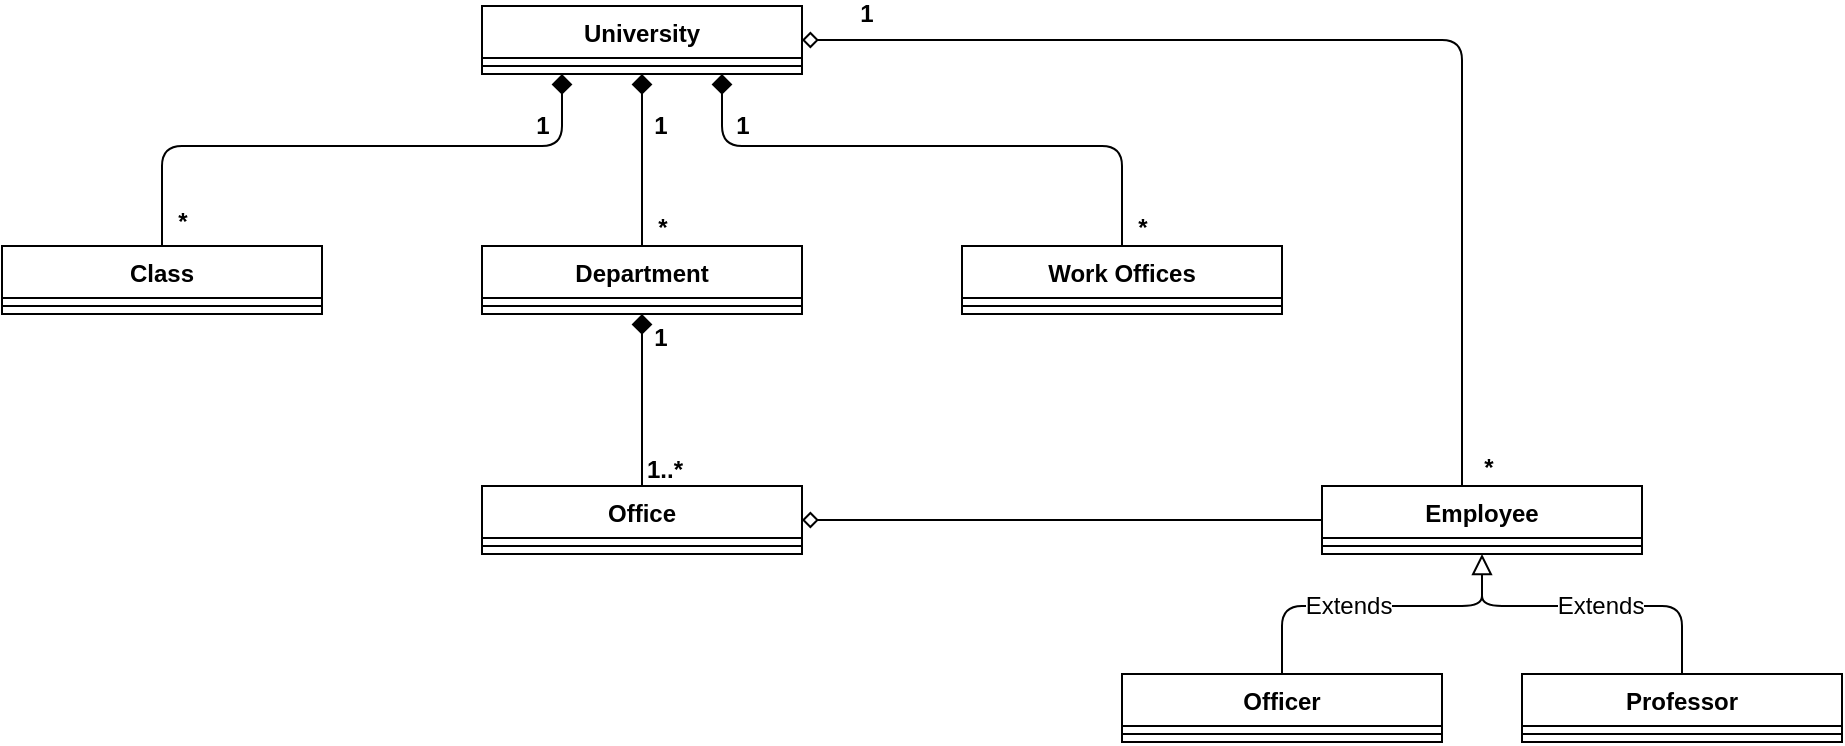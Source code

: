 <mxfile version="14.7.6" type="device"><diagram id="lkwwYwIlzfjwVuI6EG1x" name="Page-1"><mxGraphModel dx="2937" dy="282" grid="1" gridSize="10" guides="1" tooltips="1" connect="1" arrows="1" fold="1" page="1" pageScale="1" pageWidth="1169" pageHeight="827" math="0" shadow="0"><root><mxCell id="0"/><mxCell id="1" parent="0"/><mxCell id="l3mAioH_DiHX-bHMQ9Lf-1" value="University" style="swimlane;fontStyle=1;align=center;verticalAlign=top;childLayout=stackLayout;horizontal=1;startSize=26;horizontalStack=0;resizeParent=1;resizeParentMax=0;resizeLast=0;collapsible=1;marginBottom=0;" parent="1" vertex="1"><mxGeometry x="-1973" y="230" width="160" height="34" as="geometry"/></mxCell><mxCell id="l3mAioH_DiHX-bHMQ9Lf-3" value="" style="line;strokeWidth=1;fillColor=none;align=left;verticalAlign=middle;spacingTop=-1;spacingLeft=3;spacingRight=3;rotatable=0;labelPosition=right;points=[];portConstraint=eastwest;fontStyle=1" parent="l3mAioH_DiHX-bHMQ9Lf-1" vertex="1"><mxGeometry y="26" width="160" height="8" as="geometry"/></mxCell><mxCell id="l3mAioH_DiHX-bHMQ9Lf-5" value="Department" style="swimlane;fontStyle=1;align=center;verticalAlign=top;childLayout=stackLayout;horizontal=1;startSize=26;horizontalStack=0;resizeParent=1;resizeParentMax=0;resizeLast=0;collapsible=1;marginBottom=0;" parent="1" vertex="1"><mxGeometry x="-1973" y="350" width="160" height="34" as="geometry"/></mxCell><mxCell id="l3mAioH_DiHX-bHMQ9Lf-7" value="" style="line;strokeWidth=1;fillColor=none;align=left;verticalAlign=middle;spacingTop=-1;spacingLeft=3;spacingRight=3;rotatable=0;labelPosition=right;points=[];portConstraint=eastwest;fontStyle=1" parent="l3mAioH_DiHX-bHMQ9Lf-5" vertex="1"><mxGeometry y="26" width="160" height="8" as="geometry"/></mxCell><mxCell id="l3mAioH_DiHX-bHMQ9Lf-9" value="Class" style="swimlane;fontStyle=1;align=center;verticalAlign=top;childLayout=stackLayout;horizontal=1;startSize=26;horizontalStack=0;resizeParent=1;resizeParentMax=0;resizeLast=0;collapsible=1;marginBottom=0;" parent="1" vertex="1"><mxGeometry x="-2213" y="350" width="160" height="34" as="geometry"/></mxCell><mxCell id="l3mAioH_DiHX-bHMQ9Lf-11" value="" style="line;strokeWidth=1;fillColor=none;align=left;verticalAlign=middle;spacingTop=-1;spacingLeft=3;spacingRight=3;rotatable=0;labelPosition=right;points=[];portConstraint=eastwest;fontStyle=1" parent="l3mAioH_DiHX-bHMQ9Lf-9" vertex="1"><mxGeometry y="26" width="160" height="8" as="geometry"/></mxCell><mxCell id="l3mAioH_DiHX-bHMQ9Lf-13" value="Work Offices" style="swimlane;fontStyle=1;align=center;verticalAlign=top;childLayout=stackLayout;horizontal=1;startSize=26;horizontalStack=0;resizeParent=1;resizeParentMax=0;resizeLast=0;collapsible=1;marginBottom=0;" parent="1" vertex="1"><mxGeometry x="-1733" y="350" width="160" height="34" as="geometry"/></mxCell><mxCell id="l3mAioH_DiHX-bHMQ9Lf-15" value="" style="line;strokeWidth=1;fillColor=none;align=left;verticalAlign=middle;spacingTop=-1;spacingLeft=3;spacingRight=3;rotatable=0;labelPosition=right;points=[];portConstraint=eastwest;fontStyle=1" parent="l3mAioH_DiHX-bHMQ9Lf-13" vertex="1"><mxGeometry y="26" width="160" height="8" as="geometry"/></mxCell><mxCell id="l3mAioH_DiHX-bHMQ9Lf-17" value="" style="html=1;verticalAlign=bottom;endArrow=diamond;endSize=8;exitX=0.5;exitY=0;exitDx=0;exitDy=0;entryX=0.25;entryY=1;entryDx=0;entryDy=0;endFill=1;fontStyle=1" parent="1" source="l3mAioH_DiHX-bHMQ9Lf-9" target="l3mAioH_DiHX-bHMQ9Lf-1" edge="1"><mxGeometry x="-0.065" y="-3" relative="1" as="geometry"><mxPoint x="-1923" y="330" as="sourcePoint"/><mxPoint x="-1933" y="270" as="targetPoint"/><Array as="points"><mxPoint x="-2133" y="300"/><mxPoint x="-1933" y="300"/></Array><mxPoint as="offset"/></mxGeometry></mxCell><mxCell id="l3mAioH_DiHX-bHMQ9Lf-40" value="1" style="edgeLabel;html=1;align=center;verticalAlign=middle;resizable=0;points=[];fontSize=12;labelBackgroundColor=none;fontStyle=1" parent="l3mAioH_DiHX-bHMQ9Lf-17" vertex="1" connectable="0"><mxGeometry x="0.719" y="1" relative="1" as="geometry"><mxPoint x="-6" y="-9" as="offset"/></mxGeometry></mxCell><mxCell id="l3mAioH_DiHX-bHMQ9Lf-43" value="*" style="edgeLabel;html=1;align=center;verticalAlign=middle;resizable=0;points=[];fontSize=12;labelBackgroundColor=none;fontStyle=1" parent="l3mAioH_DiHX-bHMQ9Lf-17" vertex="1" connectable="0"><mxGeometry x="-0.833" y="1" relative="1" as="geometry"><mxPoint x="11" y="12" as="offset"/></mxGeometry></mxCell><mxCell id="l3mAioH_DiHX-bHMQ9Lf-19" value="" style="html=1;verticalAlign=bottom;endArrow=diamond;endSize=8;entryX=0.5;entryY=1;entryDx=0;entryDy=0;exitX=0.5;exitY=0;exitDx=0;exitDy=0;endFill=1;fontStyle=1" parent="1" source="l3mAioH_DiHX-bHMQ9Lf-5" target="l3mAioH_DiHX-bHMQ9Lf-1" edge="1"><mxGeometry x="-0.302" relative="1" as="geometry"><mxPoint x="-1803" y="343" as="sourcePoint"/><mxPoint x="-1643" y="240" as="targetPoint"/><Array as="points"/><mxPoint as="offset"/></mxGeometry></mxCell><mxCell id="l3mAioH_DiHX-bHMQ9Lf-20" value="" style="html=1;verticalAlign=bottom;endArrow=diamond;endSize=8;exitX=0.5;exitY=0;exitDx=0;exitDy=0;entryX=0.75;entryY=1;entryDx=0;entryDy=0;endFill=1;fontStyle=1" parent="1" source="l3mAioH_DiHX-bHMQ9Lf-13" target="l3mAioH_DiHX-bHMQ9Lf-1" edge="1"><mxGeometry x="-0.065" y="3" relative="1" as="geometry"><mxPoint x="-1663" y="333" as="sourcePoint"/><mxPoint x="-1853" y="270" as="targetPoint"/><Array as="points"><mxPoint x="-1653" y="300"/><mxPoint x="-1853" y="300"/></Array><mxPoint as="offset"/></mxGeometry></mxCell><mxCell id="l3mAioH_DiHX-bHMQ9Lf-48" value="1" style="edgeLabel;html=1;align=center;verticalAlign=middle;resizable=0;points=[];fontSize=12;fontStyle=1" parent="l3mAioH_DiHX-bHMQ9Lf-20" vertex="1" connectable="0"><mxGeometry x="0.626" relative="1" as="geometry"><mxPoint x="-8" y="-10" as="offset"/></mxGeometry></mxCell><mxCell id="l3mAioH_DiHX-bHMQ9Lf-22" value="Office" style="swimlane;fontStyle=1;align=center;verticalAlign=top;childLayout=stackLayout;horizontal=1;startSize=26;horizontalStack=0;resizeParent=1;resizeParentMax=0;resizeLast=0;collapsible=1;marginBottom=0;" parent="1" vertex="1"><mxGeometry x="-1973" y="470" width="160" height="34" as="geometry"/></mxCell><mxCell id="l3mAioH_DiHX-bHMQ9Lf-24" value="" style="line;strokeWidth=1;fillColor=none;align=left;verticalAlign=middle;spacingTop=-1;spacingLeft=3;spacingRight=3;rotatable=0;labelPosition=right;points=[];portConstraint=eastwest;fontStyle=1" parent="l3mAioH_DiHX-bHMQ9Lf-22" vertex="1"><mxGeometry y="26" width="160" height="8" as="geometry"/></mxCell><mxCell id="l3mAioH_DiHX-bHMQ9Lf-49" style="edgeStyle=orthogonalEdgeStyle;rounded=0;orthogonalLoop=1;jettySize=auto;html=1;entryX=1;entryY=0.5;entryDx=0;entryDy=0;fontSize=12;endArrow=diamond;endFill=0;fontStyle=1" parent="1" source="l3mAioH_DiHX-bHMQ9Lf-26" target="l3mAioH_DiHX-bHMQ9Lf-22" edge="1"><mxGeometry relative="1" as="geometry"/></mxCell><mxCell id="l3mAioH_DiHX-bHMQ9Lf-50" style="edgeStyle=orthogonalEdgeStyle;rounded=1;orthogonalLoop=1;jettySize=auto;html=1;fontSize=12;endArrow=diamond;endFill=0;entryX=1;entryY=0.5;entryDx=0;entryDy=0;fontStyle=1" parent="1" source="l3mAioH_DiHX-bHMQ9Lf-26" target="l3mAioH_DiHX-bHMQ9Lf-1" edge="1"><mxGeometry relative="1" as="geometry"><mxPoint x="-1483" y="230" as="targetPoint"/><Array as="points"><mxPoint x="-1483" y="247"/></Array></mxGeometry></mxCell><mxCell id="l3mAioH_DiHX-bHMQ9Lf-26" value="Employee" style="swimlane;fontStyle=1;align=center;verticalAlign=top;childLayout=stackLayout;horizontal=1;startSize=26;horizontalStack=0;resizeParent=1;resizeParentMax=0;resizeLast=0;collapsible=1;marginBottom=0;" parent="1" vertex="1"><mxGeometry x="-1553" y="470" width="160" height="34" as="geometry"/></mxCell><mxCell id="l3mAioH_DiHX-bHMQ9Lf-27" value="" style="line;strokeWidth=1;fillColor=none;align=left;verticalAlign=middle;spacingTop=-1;spacingLeft=3;spacingRight=3;rotatable=0;labelPosition=right;points=[];portConstraint=eastwest;fontStyle=1" parent="l3mAioH_DiHX-bHMQ9Lf-26" vertex="1"><mxGeometry y="26" width="160" height="8" as="geometry"/></mxCell><mxCell id="l3mAioH_DiHX-bHMQ9Lf-28" value="Officer" style="swimlane;fontStyle=1;align=center;verticalAlign=top;childLayout=stackLayout;horizontal=1;startSize=26;horizontalStack=0;resizeParent=1;resizeParentMax=0;resizeLast=0;collapsible=1;marginBottom=0;" parent="1" vertex="1"><mxGeometry x="-1653" y="564" width="160" height="34" as="geometry"/></mxCell><mxCell id="l3mAioH_DiHX-bHMQ9Lf-29" value="" style="line;strokeWidth=1;fillColor=none;align=left;verticalAlign=middle;spacingTop=-1;spacingLeft=3;spacingRight=3;rotatable=0;labelPosition=right;points=[];portConstraint=eastwest;fontStyle=1" parent="l3mAioH_DiHX-bHMQ9Lf-28" vertex="1"><mxGeometry y="26" width="160" height="8" as="geometry"/></mxCell><mxCell id="l3mAioH_DiHX-bHMQ9Lf-30" value="Professor" style="swimlane;fontStyle=1;align=center;verticalAlign=top;childLayout=stackLayout;horizontal=1;startSize=26;horizontalStack=0;resizeParent=1;resizeParentMax=0;resizeLast=0;collapsible=1;marginBottom=0;" parent="1" vertex="1"><mxGeometry x="-1453" y="564" width="160" height="34" as="geometry"/></mxCell><mxCell id="l3mAioH_DiHX-bHMQ9Lf-31" value="" style="line;strokeWidth=1;fillColor=none;align=left;verticalAlign=middle;spacingTop=-1;spacingLeft=3;spacingRight=3;rotatable=0;labelPosition=right;points=[];portConstraint=eastwest;fontStyle=1" parent="l3mAioH_DiHX-bHMQ9Lf-30" vertex="1"><mxGeometry y="26" width="160" height="8" as="geometry"/></mxCell><mxCell id="l3mAioH_DiHX-bHMQ9Lf-32" value="" style="html=1;verticalAlign=bottom;endArrow=diamond;endSize=8;entryX=0.5;entryY=1;entryDx=0;entryDy=0;exitX=0.5;exitY=0;exitDx=0;exitDy=0;endFill=1;fontStyle=1" parent="1" source="l3mAioH_DiHX-bHMQ9Lf-22" target="l3mAioH_DiHX-bHMQ9Lf-5" edge="1"><mxGeometry x="-0.302" relative="1" as="geometry"><mxPoint x="-1873" y="410" as="sourcePoint"/><mxPoint x="-1883" y="414" as="targetPoint"/><Array as="points"/><mxPoint as="offset"/></mxGeometry></mxCell><mxCell id="l3mAioH_DiHX-bHMQ9Lf-41" value="1" style="edgeLabel;html=1;align=center;verticalAlign=middle;resizable=0;points=[];fontSize=12;labelBackgroundColor=none;fontStyle=1" parent="1" vertex="1" connectable="0"><mxGeometry x="-1973" y="250" as="geometry"><mxPoint x="89" y="40" as="offset"/></mxGeometry></mxCell><mxCell id="l3mAioH_DiHX-bHMQ9Lf-44" value="*" style="edgeLabel;html=1;align=center;verticalAlign=middle;resizable=0;points=[];fontSize=12;labelBackgroundColor=none;fontStyle=1" parent="1" vertex="1" connectable="0"><mxGeometry x="-2113" y="350" as="geometry"><mxPoint x="230" y="-9" as="offset"/></mxGeometry></mxCell><mxCell id="l3mAioH_DiHX-bHMQ9Lf-45" value="*" style="edgeLabel;html=1;align=center;verticalAlign=middle;resizable=0;points=[];fontSize=12;labelBackgroundColor=none;fontStyle=1" parent="1" vertex="1" connectable="0"><mxGeometry x="-2103" y="360" as="geometry"><mxPoint x="460" y="-19" as="offset"/></mxGeometry></mxCell><mxCell id="l3mAioH_DiHX-bHMQ9Lf-46" value="1" style="edgeLabel;html=1;align=center;verticalAlign=middle;resizable=0;points=[];fontSize=12;labelBackgroundColor=none;fontStyle=1" parent="1" vertex="1" connectable="0"><mxGeometry x="-1983" y="250" as="geometry"><mxPoint x="99" y="146" as="offset"/></mxGeometry></mxCell><mxCell id="l3mAioH_DiHX-bHMQ9Lf-47" value="1..*" style="edgeLabel;html=1;align=center;verticalAlign=middle;resizable=0;points=[];fontSize=12;labelBackgroundColor=none;fontStyle=1" parent="1" vertex="1" connectable="0"><mxGeometry x="-1973" y="260" as="geometry"><mxPoint x="91" y="202" as="offset"/></mxGeometry></mxCell><mxCell id="l3mAioH_DiHX-bHMQ9Lf-52" value="" style="html=1;verticalAlign=bottom;endArrow=none;endSize=8;exitX=0.5;exitY=0;exitDx=0;exitDy=0;endFill=0;fontStyle=1" parent="1" source="l3mAioH_DiHX-bHMQ9Lf-28" edge="1"><mxGeometry x="-0.302" relative="1" as="geometry"><mxPoint x="-1513" y="607" as="sourcePoint"/><mxPoint x="-1473" y="520" as="targetPoint"/><Array as="points"><mxPoint x="-1573" y="530"/><mxPoint x="-1473" y="530"/></Array><mxPoint as="offset"/></mxGeometry></mxCell><mxCell id="0JEmjLt5492jCSVnnhpq-1" value="Extends" style="edgeLabel;html=1;align=center;verticalAlign=middle;resizable=0;points=[];fontSize=12;" vertex="1" connectable="0" parent="l3mAioH_DiHX-bHMQ9Lf-52"><mxGeometry x="-0.066" relative="1" as="geometry"><mxPoint as="offset"/></mxGeometry></mxCell><mxCell id="l3mAioH_DiHX-bHMQ9Lf-53" value="" style="html=1;verticalAlign=bottom;endArrow=block;endSize=8;exitX=0.5;exitY=0;exitDx=0;exitDy=0;endFill=0;entryX=0.5;entryY=1;entryDx=0;entryDy=0;fontStyle=1" parent="1" source="l3mAioH_DiHX-bHMQ9Lf-30" target="l3mAioH_DiHX-bHMQ9Lf-26" edge="1"><mxGeometry x="-0.302" relative="1" as="geometry"><mxPoint x="-1373" y="550" as="sourcePoint"/><mxPoint x="-1473" y="510" as="targetPoint"/><Array as="points"><mxPoint x="-1373" y="530"/><mxPoint x="-1473" y="530"/><mxPoint x="-1473" y="520"/></Array><mxPoint as="offset"/></mxGeometry></mxCell><mxCell id="l3mAioH_DiHX-bHMQ9Lf-55" value="1" style="edgeLabel;html=1;align=center;verticalAlign=middle;resizable=0;points=[];fontSize=12;labelBackgroundColor=none;fontStyle=1" parent="1" vertex="1" connectable="0"><mxGeometry x="-1820" y="290" as="geometry"><mxPoint x="39" y="-56" as="offset"/></mxGeometry></mxCell><mxCell id="l3mAioH_DiHX-bHMQ9Lf-56" value="*" style="edgeLabel;html=1;align=center;verticalAlign=middle;resizable=0;points=[];fontSize=12;labelBackgroundColor=none;fontStyle=1" parent="1" vertex="1" connectable="0"><mxGeometry x="-1930" y="480" as="geometry"><mxPoint x="460" y="-19" as="offset"/></mxGeometry></mxCell><mxCell id="0JEmjLt5492jCSVnnhpq-4" value="Extends" style="edgeLabel;html=1;align=center;verticalAlign=middle;resizable=0;points=[];fontSize=12;" vertex="1" connectable="0" parent="1"><mxGeometry x="-1520.003" y="540.0" as="geometry"><mxPoint x="106" y="-10" as="offset"/></mxGeometry></mxCell></root></mxGraphModel></diagram></mxfile>